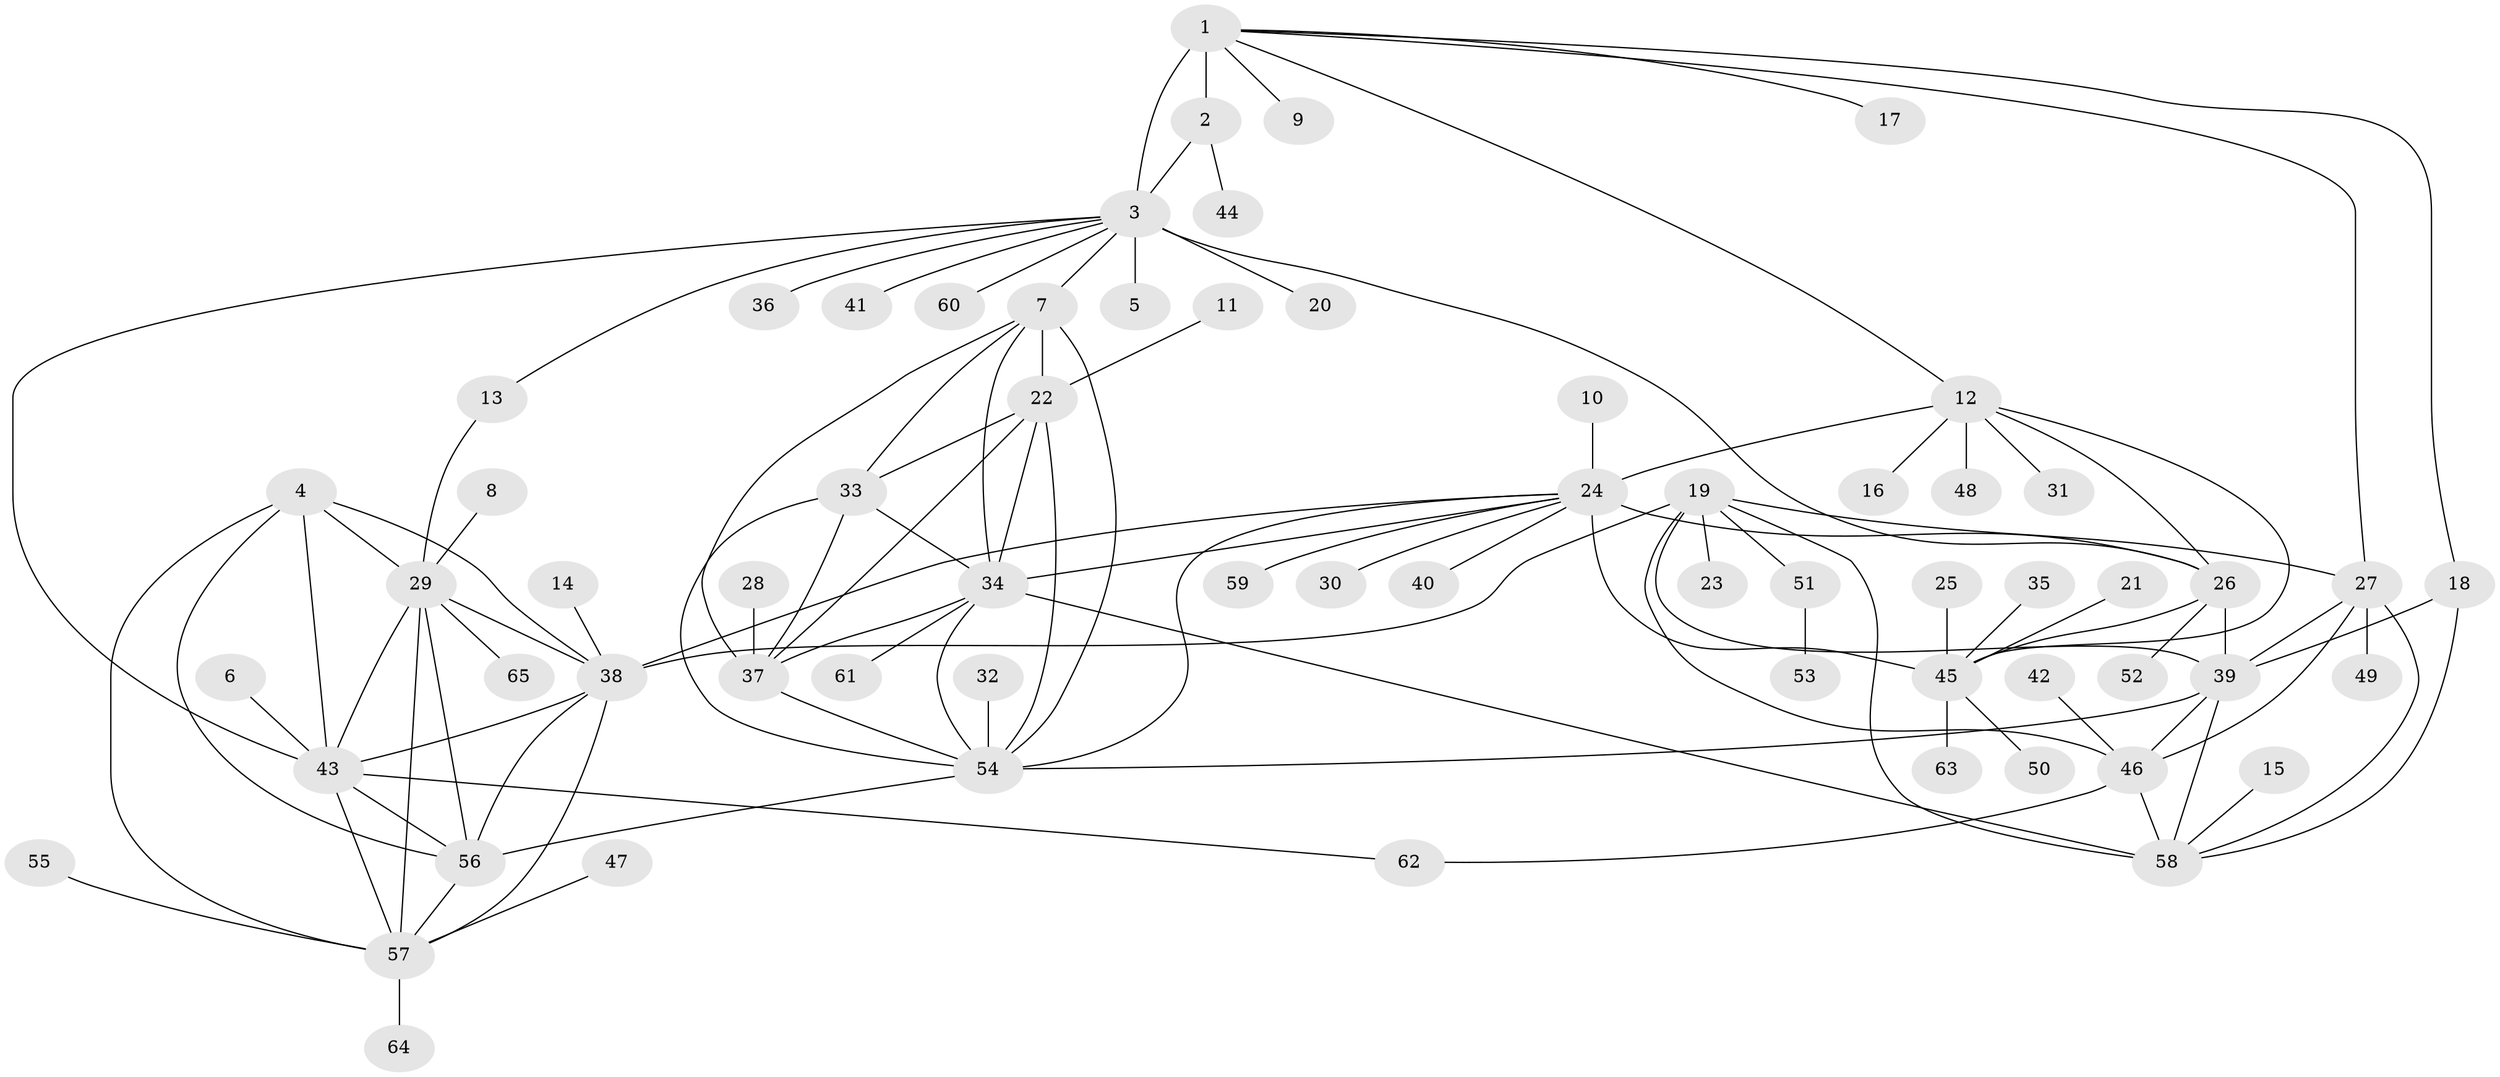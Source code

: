// original degree distribution, {5: 0.015503875968992248, 6: 0.046511627906976744, 9: 0.023255813953488372, 13: 0.007751937984496124, 8: 0.046511627906976744, 10: 0.05426356589147287, 12: 0.007751937984496124, 7: 0.023255813953488372, 11: 0.007751937984496124, 1: 0.5503875968992248, 4: 0.007751937984496124, 2: 0.15503875968992248, 3: 0.05426356589147287}
// Generated by graph-tools (version 1.1) at 2025/50/03/09/25 03:50:37]
// undirected, 65 vertices, 107 edges
graph export_dot {
graph [start="1"]
  node [color=gray90,style=filled];
  1;
  2;
  3;
  4;
  5;
  6;
  7;
  8;
  9;
  10;
  11;
  12;
  13;
  14;
  15;
  16;
  17;
  18;
  19;
  20;
  21;
  22;
  23;
  24;
  25;
  26;
  27;
  28;
  29;
  30;
  31;
  32;
  33;
  34;
  35;
  36;
  37;
  38;
  39;
  40;
  41;
  42;
  43;
  44;
  45;
  46;
  47;
  48;
  49;
  50;
  51;
  52;
  53;
  54;
  55;
  56;
  57;
  58;
  59;
  60;
  61;
  62;
  63;
  64;
  65;
  1 -- 2 [weight=4.0];
  1 -- 3 [weight=4.0];
  1 -- 9 [weight=1.0];
  1 -- 12 [weight=1.0];
  1 -- 17 [weight=1.0];
  1 -- 18 [weight=1.0];
  1 -- 27 [weight=1.0];
  2 -- 3 [weight=4.0];
  2 -- 44 [weight=1.0];
  3 -- 5 [weight=1.0];
  3 -- 7 [weight=1.0];
  3 -- 13 [weight=1.0];
  3 -- 20 [weight=1.0];
  3 -- 26 [weight=1.0];
  3 -- 36 [weight=1.0];
  3 -- 41 [weight=1.0];
  3 -- 43 [weight=1.0];
  3 -- 60 [weight=1.0];
  4 -- 29 [weight=1.0];
  4 -- 38 [weight=1.0];
  4 -- 43 [weight=1.0];
  4 -- 56 [weight=1.0];
  4 -- 57 [weight=1.0];
  6 -- 43 [weight=1.0];
  7 -- 22 [weight=1.0];
  7 -- 33 [weight=1.0];
  7 -- 34 [weight=1.0];
  7 -- 37 [weight=1.0];
  7 -- 54 [weight=1.0];
  8 -- 29 [weight=1.0];
  10 -- 24 [weight=1.0];
  11 -- 22 [weight=1.0];
  12 -- 16 [weight=1.0];
  12 -- 24 [weight=2.0];
  12 -- 26 [weight=2.0];
  12 -- 31 [weight=1.0];
  12 -- 45 [weight=1.0];
  12 -- 48 [weight=1.0];
  13 -- 29 [weight=1.0];
  14 -- 38 [weight=1.0];
  15 -- 58 [weight=1.0];
  18 -- 39 [weight=1.0];
  18 -- 58 [weight=1.0];
  19 -- 23 [weight=1.0];
  19 -- 27 [weight=2.0];
  19 -- 38 [weight=1.0];
  19 -- 39 [weight=2.0];
  19 -- 46 [weight=2.0];
  19 -- 51 [weight=1.0];
  19 -- 58 [weight=2.0];
  21 -- 45 [weight=1.0];
  22 -- 33 [weight=1.0];
  22 -- 34 [weight=1.0];
  22 -- 37 [weight=1.0];
  22 -- 54 [weight=1.0];
  24 -- 26 [weight=4.0];
  24 -- 30 [weight=1.0];
  24 -- 34 [weight=1.0];
  24 -- 38 [weight=1.0];
  24 -- 40 [weight=1.0];
  24 -- 45 [weight=2.0];
  24 -- 54 [weight=1.0];
  24 -- 59 [weight=1.0];
  25 -- 45 [weight=1.0];
  26 -- 39 [weight=1.0];
  26 -- 45 [weight=2.0];
  26 -- 52 [weight=1.0];
  27 -- 39 [weight=1.0];
  27 -- 46 [weight=1.0];
  27 -- 49 [weight=1.0];
  27 -- 58 [weight=1.0];
  28 -- 37 [weight=1.0];
  29 -- 38 [weight=1.0];
  29 -- 43 [weight=1.0];
  29 -- 56 [weight=1.0];
  29 -- 57 [weight=1.0];
  29 -- 65 [weight=1.0];
  32 -- 54 [weight=1.0];
  33 -- 34 [weight=1.0];
  33 -- 37 [weight=1.0];
  33 -- 54 [weight=1.0];
  34 -- 37 [weight=1.0];
  34 -- 54 [weight=1.0];
  34 -- 58 [weight=1.0];
  34 -- 61 [weight=1.0];
  35 -- 45 [weight=1.0];
  37 -- 54 [weight=1.0];
  38 -- 43 [weight=1.0];
  38 -- 56 [weight=1.0];
  38 -- 57 [weight=1.0];
  39 -- 46 [weight=1.0];
  39 -- 54 [weight=2.0];
  39 -- 58 [weight=1.0];
  42 -- 46 [weight=1.0];
  43 -- 56 [weight=1.0];
  43 -- 57 [weight=1.0];
  43 -- 62 [weight=1.0];
  45 -- 50 [weight=1.0];
  45 -- 63 [weight=1.0];
  46 -- 58 [weight=1.0];
  46 -- 62 [weight=1.0];
  47 -- 57 [weight=1.0];
  51 -- 53 [weight=1.0];
  54 -- 56 [weight=1.0];
  55 -- 57 [weight=1.0];
  56 -- 57 [weight=1.0];
  57 -- 64 [weight=1.0];
}
